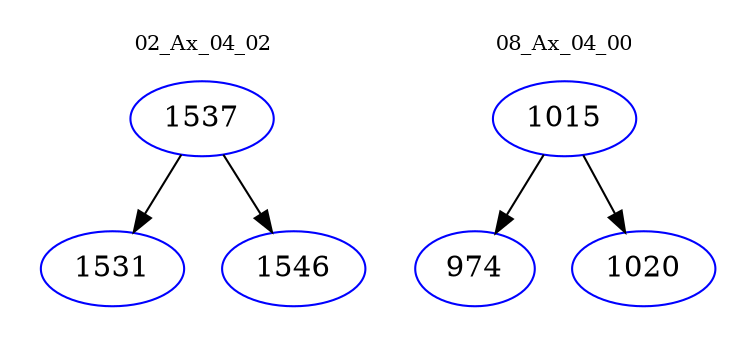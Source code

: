 digraph{
subgraph cluster_0 {
color = white
label = "02_Ax_04_02";
fontsize=10;
T0_1537 [label="1537", color="blue"]
T0_1537 -> T0_1531 [color="black"]
T0_1531 [label="1531", color="blue"]
T0_1537 -> T0_1546 [color="black"]
T0_1546 [label="1546", color="blue"]
}
subgraph cluster_1 {
color = white
label = "08_Ax_04_00";
fontsize=10;
T1_1015 [label="1015", color="blue"]
T1_1015 -> T1_974 [color="black"]
T1_974 [label="974", color="blue"]
T1_1015 -> T1_1020 [color="black"]
T1_1020 [label="1020", color="blue"]
}
}
